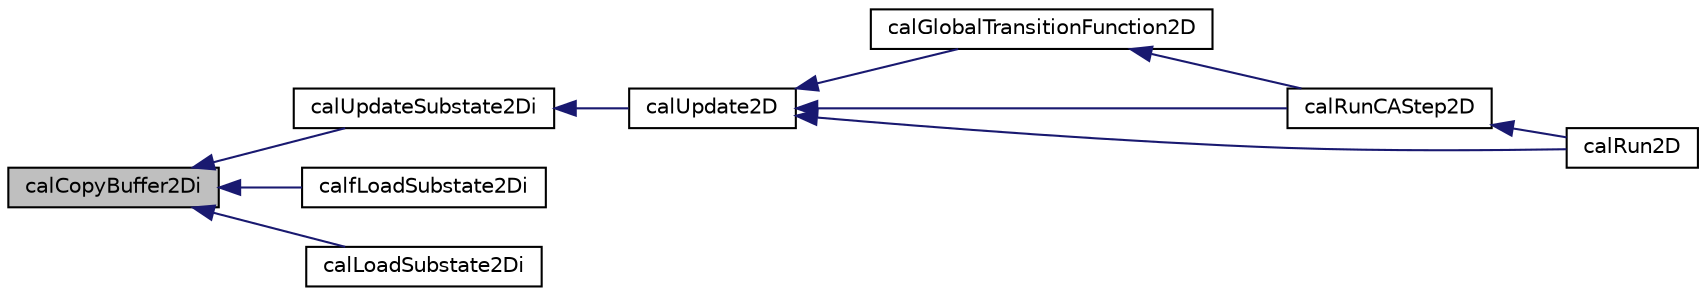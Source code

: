digraph "calCopyBuffer2Di"
{
  edge [fontname="Helvetica",fontsize="10",labelfontname="Helvetica",labelfontsize="10"];
  node [fontname="Helvetica",fontsize="10",shape=record];
  rankdir="LR";
  Node1 [label="calCopyBuffer2Di",height=0.2,width=0.4,color="black", fillcolor="grey75", style="filled" fontcolor="black"];
  Node1 -> Node2 [dir="back",color="midnightblue",fontsize="10",style="solid",fontname="Helvetica"];
  Node2 [label="calUpdateSubstate2Di",height=0.2,width=0.4,color="black", fillcolor="white", style="filled",URL="$cal2_d_8h.html#a233201cf0824d39271cac62538e127c2",tooltip="Copies the next matrix of a integer substate to the current one: current = next. If the active cells ..."];
  Node2 -> Node3 [dir="back",color="midnightblue",fontsize="10",style="solid",fontname="Helvetica"];
  Node3 [label="calUpdate2D",height=0.2,width=0.4,color="black", fillcolor="white", style="filled",URL="$cal2_d_8h.html#a6557c8220782a1f25e935a735cb691ae",tooltip="Updates all the substates registered in CALModel2D::pQb_array, CALModel2D::pQi_array and CALModel2D::..."];
  Node3 -> Node4 [dir="back",color="midnightblue",fontsize="10",style="solid",fontname="Helvetica"];
  Node4 [label="calGlobalTransitionFunction2D",height=0.2,width=0.4,color="black", fillcolor="white", style="filled",URL="$cal2_d_8h.html#a4bb00840eb7db23d4800c032b04bb6fb",tooltip="The cellular automaton global transition function. It applies the transition function to each cell of..."];
  Node4 -> Node5 [dir="back",color="midnightblue",fontsize="10",style="solid",fontname="Helvetica"];
  Node5 [label="calRunCAStep2D",height=0.2,width=0.4,color="black", fillcolor="white", style="filled",URL="$cal2_d_run_8h.html#aa5a6fbd9203dbb5b584d83b37cc78318",tooltip="A single step of the cellular automaton. It execute the transition function, the steering and check f..."];
  Node5 -> Node6 [dir="back",color="midnightblue",fontsize="10",style="solid",fontname="Helvetica"];
  Node6 [label="calRun2D",height=0.2,width=0.4,color="black", fillcolor="white", style="filled",URL="$cal2_d_run_8h.html#a07acff247d2d5ff67b2f7fdb1f0f2a1c",tooltip="Main simulation cicle. It can become a loop is CALRun2D::final_step == 0. "];
  Node3 -> Node5 [dir="back",color="midnightblue",fontsize="10",style="solid",fontname="Helvetica"];
  Node3 -> Node6 [dir="back",color="midnightblue",fontsize="10",style="solid",fontname="Helvetica"];
  Node1 -> Node7 [dir="back",color="midnightblue",fontsize="10",style="solid",fontname="Helvetica"];
  Node7 [label="calfLoadSubstate2Di",height=0.2,width=0.4,color="black", fillcolor="white", style="filled",URL="$cal2_d_i_o_8h.html#a58bc66446d2b09876212d8c6ca82a48d",tooltip="Loads an int substate from file. "];
  Node1 -> Node8 [dir="back",color="midnightblue",fontsize="10",style="solid",fontname="Helvetica"];
  Node8 [label="calLoadSubstate2Di",height=0.2,width=0.4,color="black", fillcolor="white", style="filled",URL="$cal2_d_i_o_8h.html#ab598fa57b3cfe48671938bf013ebb133",tooltip="Loads an int substate from file. "];
}
